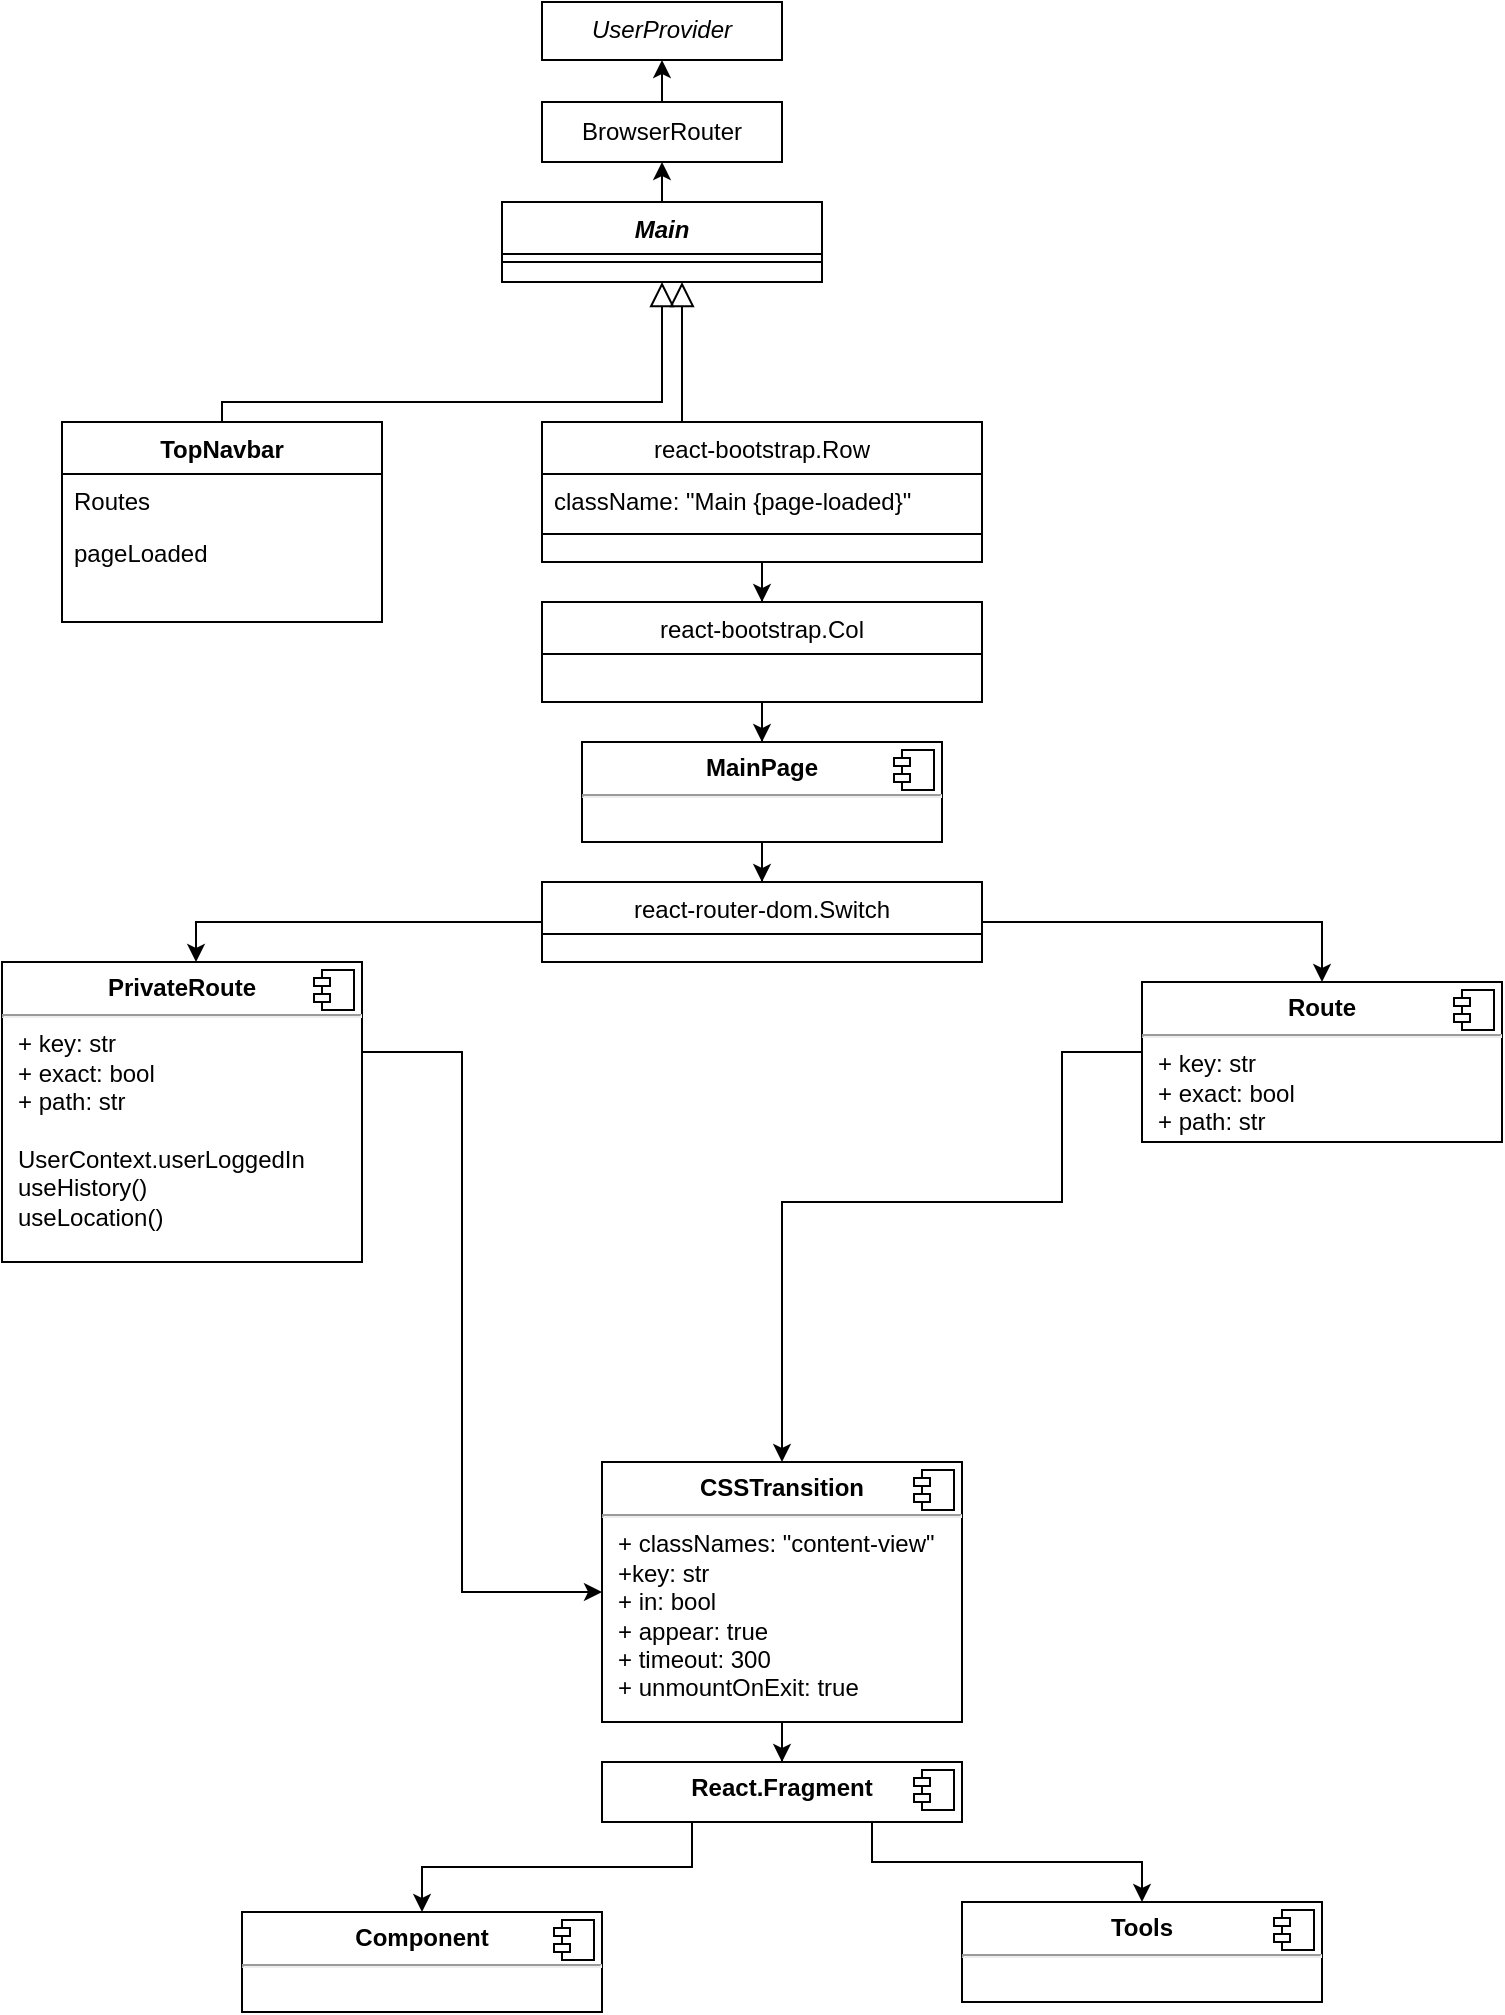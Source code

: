 <mxfile version="20.8.2" type="github">
  <diagram id="C5RBs43oDa-KdzZeNtuy" name="Page-1">
    <mxGraphModel dx="804" dy="2251" grid="1" gridSize="10" guides="1" tooltips="1" connect="1" arrows="1" fold="1" page="1" pageScale="1" pageWidth="827" pageHeight="1169" math="0" shadow="0">
      <root>
        <mxCell id="WIyWlLk6GJQsqaUBKTNV-0" />
        <mxCell id="WIyWlLk6GJQsqaUBKTNV-1" parent="WIyWlLk6GJQsqaUBKTNV-0" />
        <mxCell id="XtYwSuCY4QxXWu4i7L3s-2" style="edgeStyle=orthogonalEdgeStyle;rounded=0;orthogonalLoop=1;jettySize=auto;html=1;exitX=0.5;exitY=0;exitDx=0;exitDy=0;entryX=0.5;entryY=1;entryDx=0;entryDy=0;" edge="1" parent="WIyWlLk6GJQsqaUBKTNV-1" source="zkfFHV4jXpPFQw0GAbJ--0" target="XtYwSuCY4QxXWu4i7L3s-5">
          <mxGeometry relative="1" as="geometry">
            <mxPoint x="400" y="58" as="targetPoint" />
          </mxGeometry>
        </mxCell>
        <mxCell id="zkfFHV4jXpPFQw0GAbJ--0" value="Main" style="swimlane;fontStyle=3;align=center;verticalAlign=top;childLayout=stackLayout;horizontal=1;startSize=26;horizontalStack=0;resizeParent=1;resizeLast=0;collapsible=1;marginBottom=0;rounded=0;shadow=0;strokeWidth=1;" parent="WIyWlLk6GJQsqaUBKTNV-1" vertex="1">
          <mxGeometry x="320" y="-70" width="160" height="40" as="geometry">
            <mxRectangle x="230" y="140" width="160" height="26" as="alternateBounds" />
          </mxGeometry>
        </mxCell>
        <mxCell id="zkfFHV4jXpPFQw0GAbJ--4" value="" style="line;html=1;strokeWidth=1;align=left;verticalAlign=middle;spacingTop=-1;spacingLeft=3;spacingRight=3;rotatable=0;labelPosition=right;points=[];portConstraint=eastwest;" parent="zkfFHV4jXpPFQw0GAbJ--0" vertex="1">
          <mxGeometry y="26" width="160" height="8" as="geometry" />
        </mxCell>
        <mxCell id="zkfFHV4jXpPFQw0GAbJ--6" value="TopNavbar&#xa;" style="swimlane;fontStyle=1;align=center;verticalAlign=top;childLayout=stackLayout;horizontal=1;startSize=26;horizontalStack=0;resizeParent=1;resizeLast=0;collapsible=1;marginBottom=0;rounded=0;shadow=0;strokeWidth=1;" parent="WIyWlLk6GJQsqaUBKTNV-1" vertex="1">
          <mxGeometry x="100" y="40" width="160" height="100" as="geometry">
            <mxRectangle x="130" y="380" width="160" height="26" as="alternateBounds" />
          </mxGeometry>
        </mxCell>
        <mxCell id="zkfFHV4jXpPFQw0GAbJ--7" value="Routes" style="text;align=left;verticalAlign=top;spacingLeft=4;spacingRight=4;overflow=hidden;rotatable=0;points=[[0,0.5],[1,0.5]];portConstraint=eastwest;" parent="zkfFHV4jXpPFQw0GAbJ--6" vertex="1">
          <mxGeometry y="26" width="160" height="26" as="geometry" />
        </mxCell>
        <mxCell id="zkfFHV4jXpPFQw0GAbJ--8" value="pageLoaded" style="text;align=left;verticalAlign=top;spacingLeft=4;spacingRight=4;overflow=hidden;rotatable=0;points=[[0,0.5],[1,0.5]];portConstraint=eastwest;rounded=0;shadow=0;html=0;" parent="zkfFHV4jXpPFQw0GAbJ--6" vertex="1">
          <mxGeometry y="52" width="160" height="26" as="geometry" />
        </mxCell>
        <mxCell id="zkfFHV4jXpPFQw0GAbJ--12" value="" style="endArrow=block;endSize=10;endFill=0;shadow=0;strokeWidth=1;rounded=0;edgeStyle=elbowEdgeStyle;elbow=vertical;" parent="WIyWlLk6GJQsqaUBKTNV-1" source="zkfFHV4jXpPFQw0GAbJ--6" target="zkfFHV4jXpPFQw0GAbJ--0" edge="1">
          <mxGeometry width="160" relative="1" as="geometry">
            <mxPoint x="200" y="203" as="sourcePoint" />
            <mxPoint x="200" y="203" as="targetPoint" />
            <Array as="points">
              <mxPoint x="300" y="30" />
            </Array>
          </mxGeometry>
        </mxCell>
        <mxCell id="XtYwSuCY4QxXWu4i7L3s-14" value="" style="edgeStyle=orthogonalEdgeStyle;rounded=0;orthogonalLoop=1;jettySize=auto;html=1;" edge="1" parent="WIyWlLk6GJQsqaUBKTNV-1" source="zkfFHV4jXpPFQw0GAbJ--13" target="XtYwSuCY4QxXWu4i7L3s-11">
          <mxGeometry relative="1" as="geometry" />
        </mxCell>
        <mxCell id="zkfFHV4jXpPFQw0GAbJ--13" value="react-bootstrap.Row" style="swimlane;fontStyle=0;align=center;verticalAlign=top;childLayout=stackLayout;horizontal=1;startSize=26;horizontalStack=0;resizeParent=1;resizeLast=0;collapsible=1;marginBottom=0;rounded=0;shadow=0;strokeWidth=1;" parent="WIyWlLk6GJQsqaUBKTNV-1" vertex="1">
          <mxGeometry x="340" y="40" width="220" height="70" as="geometry">
            <mxRectangle x="340" y="380" width="170" height="26" as="alternateBounds" />
          </mxGeometry>
        </mxCell>
        <mxCell id="zkfFHV4jXpPFQw0GAbJ--14" value="className: &quot;Main {page-loaded}&quot;" style="text;align=left;verticalAlign=top;spacingLeft=4;spacingRight=4;overflow=hidden;rotatable=0;points=[[0,0.5],[1,0.5]];portConstraint=eastwest;" parent="zkfFHV4jXpPFQw0GAbJ--13" vertex="1">
          <mxGeometry y="26" width="220" height="26" as="geometry" />
        </mxCell>
        <mxCell id="zkfFHV4jXpPFQw0GAbJ--15" value="" style="line;html=1;strokeWidth=1;align=left;verticalAlign=middle;spacingTop=-1;spacingLeft=3;spacingRight=3;rotatable=0;labelPosition=right;points=[];portConstraint=eastwest;" parent="zkfFHV4jXpPFQw0GAbJ--13" vertex="1">
          <mxGeometry y="52" width="220" height="8" as="geometry" />
        </mxCell>
        <mxCell id="zkfFHV4jXpPFQw0GAbJ--16" value="" style="endArrow=block;endSize=10;endFill=0;shadow=0;strokeWidth=1;rounded=0;edgeStyle=elbowEdgeStyle;elbow=vertical;" parent="WIyWlLk6GJQsqaUBKTNV-1" source="zkfFHV4jXpPFQw0GAbJ--13" target="zkfFHV4jXpPFQw0GAbJ--0" edge="1">
          <mxGeometry width="160" relative="1" as="geometry">
            <mxPoint x="210" y="373" as="sourcePoint" />
            <mxPoint x="310" y="271" as="targetPoint" />
            <Array as="points">
              <mxPoint x="410" y="30" />
            </Array>
          </mxGeometry>
        </mxCell>
        <mxCell id="XtYwSuCY4QxXWu4i7L3s-4" value="" style="edgeStyle=orthogonalEdgeStyle;rounded=0;orthogonalLoop=1;jettySize=auto;html=1;exitX=0.5;exitY=0;exitDx=0;exitDy=0;" edge="1" parent="WIyWlLk6GJQsqaUBKTNV-1" source="XtYwSuCY4QxXWu4i7L3s-5" target="XtYwSuCY4QxXWu4i7L3s-3">
          <mxGeometry relative="1" as="geometry">
            <mxPoint x="400" y="-80" as="sourcePoint" />
          </mxGeometry>
        </mxCell>
        <mxCell id="XtYwSuCY4QxXWu4i7L3s-3" value="UserProvider" style="whiteSpace=wrap;html=1;verticalAlign=top;fontStyle=2;startSize=26;rounded=0;shadow=0;strokeWidth=1;" vertex="1" parent="WIyWlLk6GJQsqaUBKTNV-1">
          <mxGeometry x="340" y="-170" width="120" height="29" as="geometry" />
        </mxCell>
        <mxCell id="XtYwSuCY4QxXWu4i7L3s-5" value="BrowserRouter" style="rounded=0;whiteSpace=wrap;html=1;" vertex="1" parent="WIyWlLk6GJQsqaUBKTNV-1">
          <mxGeometry x="340" y="-120" width="120" height="30" as="geometry" />
        </mxCell>
        <mxCell id="XtYwSuCY4QxXWu4i7L3s-30" value="" style="edgeStyle=orthogonalEdgeStyle;rounded=0;orthogonalLoop=1;jettySize=auto;html=1;entryX=0.5;entryY=0;entryDx=0;entryDy=0;" edge="1" parent="WIyWlLk6GJQsqaUBKTNV-1" source="XtYwSuCY4QxXWu4i7L3s-11" target="XtYwSuCY4QxXWu4i7L3s-28">
          <mxGeometry relative="1" as="geometry">
            <mxPoint x="470" y="200" as="targetPoint" />
          </mxGeometry>
        </mxCell>
        <mxCell id="XtYwSuCY4QxXWu4i7L3s-11" value="react-bootstrap.Col&#xa;" style="swimlane;fontStyle=0;align=center;verticalAlign=top;childLayout=stackLayout;horizontal=1;startSize=26;horizontalStack=0;resizeParent=1;resizeLast=0;collapsible=1;marginBottom=0;rounded=0;shadow=0;strokeWidth=1;" vertex="1" parent="WIyWlLk6GJQsqaUBKTNV-1">
          <mxGeometry x="340" y="130" width="220" height="50" as="geometry">
            <mxRectangle x="340" y="380" width="170" height="26" as="alternateBounds" />
          </mxGeometry>
        </mxCell>
        <mxCell id="XtYwSuCY4QxXWu4i7L3s-20" value="" style="edgeStyle=orthogonalEdgeStyle;rounded=0;orthogonalLoop=1;jettySize=auto;html=1;entryX=0.539;entryY=0;entryDx=0;entryDy=0;entryPerimeter=0;" edge="1" parent="WIyWlLk6GJQsqaUBKTNV-1" source="XtYwSuCY4QxXWu4i7L3s-15" target="XtYwSuCY4QxXWu4i7L3s-26">
          <mxGeometry relative="1" as="geometry">
            <mxPoint x="340" y="330" as="targetPoint" />
          </mxGeometry>
        </mxCell>
        <mxCell id="XtYwSuCY4QxXWu4i7L3s-43" value="" style="edgeStyle=orthogonalEdgeStyle;rounded=0;orthogonalLoop=1;jettySize=auto;html=1;" edge="1" parent="WIyWlLk6GJQsqaUBKTNV-1" source="XtYwSuCY4QxXWu4i7L3s-15" target="XtYwSuCY4QxXWu4i7L3s-41">
          <mxGeometry relative="1" as="geometry" />
        </mxCell>
        <mxCell id="XtYwSuCY4QxXWu4i7L3s-15" value="react-router-dom.Switch&#xa;" style="swimlane;fontStyle=0;align=center;verticalAlign=top;childLayout=stackLayout;horizontal=1;startSize=26;horizontalStack=0;resizeParent=1;resizeLast=0;collapsible=1;marginBottom=0;rounded=0;shadow=0;strokeWidth=1;" vertex="1" parent="WIyWlLk6GJQsqaUBKTNV-1">
          <mxGeometry x="340" y="270" width="220" height="40" as="geometry">
            <mxRectangle x="340" y="380" width="170" height="26" as="alternateBounds" />
          </mxGeometry>
        </mxCell>
        <mxCell id="XtYwSuCY4QxXWu4i7L3s-23" value="" style="edgeStyle=orthogonalEdgeStyle;rounded=0;orthogonalLoop=1;jettySize=auto;html=1;exitX=1;exitY=0.5;exitDx=0;exitDy=0;" edge="1" parent="WIyWlLk6GJQsqaUBKTNV-1" source="XtYwSuCY4QxXWu4i7L3s-26" target="XtYwSuCY4QxXWu4i7L3s-24">
          <mxGeometry relative="1" as="geometry">
            <mxPoint x="340" y="400" as="sourcePoint" />
            <mxPoint x="340" y="490" as="targetPoint" />
            <Array as="points">
              <mxPoint x="300" y="355" />
              <mxPoint x="300" y="625" />
            </Array>
          </mxGeometry>
        </mxCell>
        <mxCell id="XtYwSuCY4QxXWu4i7L3s-36" value="" style="edgeStyle=orthogonalEdgeStyle;rounded=0;orthogonalLoop=1;jettySize=auto;html=1;exitX=0.25;exitY=1;exitDx=0;exitDy=0;" edge="1" parent="WIyWlLk6GJQsqaUBKTNV-1" source="XtYwSuCY4QxXWu4i7L3s-45" target="XtYwSuCY4QxXWu4i7L3s-34">
          <mxGeometry relative="1" as="geometry">
            <mxPoint x="440" y="770" as="sourcePoint" />
          </mxGeometry>
        </mxCell>
        <mxCell id="XtYwSuCY4QxXWu4i7L3s-40" value="" style="edgeStyle=orthogonalEdgeStyle;rounded=0;orthogonalLoop=1;jettySize=auto;html=1;exitX=0.75;exitY=1;exitDx=0;exitDy=0;" edge="1" parent="WIyWlLk6GJQsqaUBKTNV-1" source="XtYwSuCY4QxXWu4i7L3s-45" target="XtYwSuCY4QxXWu4i7L3s-38">
          <mxGeometry relative="1" as="geometry">
            <mxPoint x="470" y="750" as="sourcePoint" />
          </mxGeometry>
        </mxCell>
        <mxCell id="XtYwSuCY4QxXWu4i7L3s-47" value="" style="edgeStyle=orthogonalEdgeStyle;rounded=0;orthogonalLoop=1;jettySize=auto;html=1;" edge="1" parent="WIyWlLk6GJQsqaUBKTNV-1" source="XtYwSuCY4QxXWu4i7L3s-24" target="XtYwSuCY4QxXWu4i7L3s-45">
          <mxGeometry relative="1" as="geometry" />
        </mxCell>
        <mxCell id="XtYwSuCY4QxXWu4i7L3s-24" value="&lt;p style=&quot;margin:0px;margin-top:6px;text-align:center;&quot;&gt;&lt;b&gt;CSSTransition&lt;/b&gt;&lt;/p&gt;&lt;hr&gt;&lt;p style=&quot;margin:0px;margin-left:8px;&quot;&gt;+ classNames: &quot;content-view&quot;&lt;br&gt;+key: str&lt;/p&gt;&lt;p style=&quot;margin:0px;margin-left:8px;&quot;&gt;+ in: bool&lt;/p&gt;&lt;p style=&quot;margin:0px;margin-left:8px;&quot;&gt;+ appear: true&lt;/p&gt;&lt;p style=&quot;margin:0px;margin-left:8px;&quot;&gt;+ timeout: 300&lt;/p&gt;&lt;p style=&quot;margin:0px;margin-left:8px;&quot;&gt;+ unmountOnExit: true&lt;/p&gt;&lt;p style=&quot;margin:0px;margin-left:8px;&quot;&gt;&lt;br&gt;&lt;/p&gt;" style="align=left;overflow=fill;html=1;dropTarget=0;" vertex="1" parent="WIyWlLk6GJQsqaUBKTNV-1">
          <mxGeometry x="370" y="560" width="180" height="130" as="geometry" />
        </mxCell>
        <mxCell id="XtYwSuCY4QxXWu4i7L3s-25" value="" style="shape=component;jettyWidth=8;jettyHeight=4;" vertex="1" parent="XtYwSuCY4QxXWu4i7L3s-24">
          <mxGeometry x="1" width="20" height="20" relative="1" as="geometry">
            <mxPoint x="-24" y="4" as="offset" />
          </mxGeometry>
        </mxCell>
        <mxCell id="XtYwSuCY4QxXWu4i7L3s-26" value="&lt;p style=&quot;margin:0px;margin-top:6px;text-align:center;&quot;&gt;&lt;b&gt;PrivateRoute&lt;/b&gt;&lt;/p&gt;&lt;hr&gt;&lt;p style=&quot;margin:0px;margin-left:8px;&quot;&gt;+ key: str&lt;br&gt;+ exact: bool&lt;/p&gt;&lt;p style=&quot;margin:0px;margin-left:8px;&quot;&gt;+ path: str&lt;/p&gt;&lt;p style=&quot;margin:0px;margin-left:8px;&quot;&gt;&lt;br&gt;&lt;/p&gt;&lt;p style=&quot;margin:0px;margin-left:8px;&quot;&gt;UserContext.userLoggedIn&lt;/p&gt;&lt;p style=&quot;margin:0px;margin-left:8px;&quot;&gt;useHistory()&lt;/p&gt;&lt;p style=&quot;margin:0px;margin-left:8px;&quot;&gt;useLocation()&lt;/p&gt;" style="align=left;overflow=fill;html=1;dropTarget=0;" vertex="1" parent="WIyWlLk6GJQsqaUBKTNV-1">
          <mxGeometry x="70" y="310" width="180" height="150" as="geometry" />
        </mxCell>
        <mxCell id="XtYwSuCY4QxXWu4i7L3s-27" value="" style="shape=component;jettyWidth=8;jettyHeight=4;" vertex="1" parent="XtYwSuCY4QxXWu4i7L3s-26">
          <mxGeometry x="1" width="20" height="20" relative="1" as="geometry">
            <mxPoint x="-24" y="4" as="offset" />
          </mxGeometry>
        </mxCell>
        <mxCell id="XtYwSuCY4QxXWu4i7L3s-31" value="" style="edgeStyle=orthogonalEdgeStyle;rounded=0;orthogonalLoop=1;jettySize=auto;html=1;entryX=0.5;entryY=0;entryDx=0;entryDy=0;" edge="1" parent="WIyWlLk6GJQsqaUBKTNV-1" source="XtYwSuCY4QxXWu4i7L3s-28" target="XtYwSuCY4QxXWu4i7L3s-15">
          <mxGeometry relative="1" as="geometry">
            <mxPoint x="450" y="330" as="targetPoint" />
          </mxGeometry>
        </mxCell>
        <mxCell id="XtYwSuCY4QxXWu4i7L3s-28" value="&lt;p style=&quot;margin:0px;margin-top:6px;text-align:center;&quot;&gt;&lt;b&gt;MainPage&lt;/b&gt;&lt;/p&gt;&lt;hr&gt;&lt;p style=&quot;margin:0px;margin-left:8px;&quot;&gt;&lt;br&gt;&lt;/p&gt;" style="align=left;overflow=fill;html=1;dropTarget=0;" vertex="1" parent="WIyWlLk6GJQsqaUBKTNV-1">
          <mxGeometry x="360" y="200" width="180" height="50" as="geometry" />
        </mxCell>
        <mxCell id="XtYwSuCY4QxXWu4i7L3s-29" value="" style="shape=component;jettyWidth=8;jettyHeight=4;" vertex="1" parent="XtYwSuCY4QxXWu4i7L3s-28">
          <mxGeometry x="1" width="20" height="20" relative="1" as="geometry">
            <mxPoint x="-24" y="4" as="offset" />
          </mxGeometry>
        </mxCell>
        <mxCell id="XtYwSuCY4QxXWu4i7L3s-34" value="&lt;p style=&quot;margin:0px;margin-top:6px;text-align:center;&quot;&gt;&lt;b&gt;Component&lt;/b&gt;&lt;/p&gt;&lt;hr&gt;&lt;p style=&quot;margin:0px;margin-left:8px;&quot;&gt;&lt;br&gt;&lt;/p&gt;" style="align=left;overflow=fill;html=1;dropTarget=0;" vertex="1" parent="WIyWlLk6GJQsqaUBKTNV-1">
          <mxGeometry x="190" y="785" width="180" height="50" as="geometry" />
        </mxCell>
        <mxCell id="XtYwSuCY4QxXWu4i7L3s-35" value="" style="shape=component;jettyWidth=8;jettyHeight=4;" vertex="1" parent="XtYwSuCY4QxXWu4i7L3s-34">
          <mxGeometry x="1" width="20" height="20" relative="1" as="geometry">
            <mxPoint x="-24" y="4" as="offset" />
          </mxGeometry>
        </mxCell>
        <mxCell id="XtYwSuCY4QxXWu4i7L3s-38" value="&lt;p style=&quot;margin:0px;margin-top:6px;text-align:center;&quot;&gt;&lt;b&gt;Tools&lt;/b&gt;&lt;/p&gt;&lt;hr&gt;&lt;p style=&quot;margin:0px;margin-left:8px;&quot;&gt;&lt;br&gt;&lt;/p&gt;&lt;p style=&quot;margin:0px;margin-left:8px;&quot;&gt;&lt;br&gt;&lt;/p&gt;" style="align=left;overflow=fill;html=1;dropTarget=0;" vertex="1" parent="WIyWlLk6GJQsqaUBKTNV-1">
          <mxGeometry x="550" y="780" width="180" height="50" as="geometry" />
        </mxCell>
        <mxCell id="XtYwSuCY4QxXWu4i7L3s-39" value="" style="shape=component;jettyWidth=8;jettyHeight=4;" vertex="1" parent="XtYwSuCY4QxXWu4i7L3s-38">
          <mxGeometry x="1" width="20" height="20" relative="1" as="geometry">
            <mxPoint x="-24" y="4" as="offset" />
          </mxGeometry>
        </mxCell>
        <mxCell id="XtYwSuCY4QxXWu4i7L3s-44" value="" style="edgeStyle=orthogonalEdgeStyle;rounded=0;orthogonalLoop=1;jettySize=auto;html=1;exitX=0;exitY=0.5;exitDx=0;exitDy=0;" edge="1" parent="WIyWlLk6GJQsqaUBKTNV-1" source="XtYwSuCY4QxXWu4i7L3s-41" target="XtYwSuCY4QxXWu4i7L3s-24">
          <mxGeometry relative="1" as="geometry">
            <mxPoint x="670" y="490" as="targetPoint" />
            <Array as="points">
              <mxPoint x="600" y="355" />
              <mxPoint x="600" y="430" />
            </Array>
          </mxGeometry>
        </mxCell>
        <mxCell id="XtYwSuCY4QxXWu4i7L3s-41" value="&lt;p style=&quot;margin:0px;margin-top:6px;text-align:center;&quot;&gt;&lt;b&gt;Route&lt;/b&gt;&lt;/p&gt;&lt;hr&gt;&lt;p style=&quot;margin:0px;margin-left:8px;&quot;&gt;+ key: str&lt;br&gt;+ exact: bool&lt;/p&gt;&lt;p style=&quot;margin:0px;margin-left:8px;&quot;&gt;+ path: str&lt;/p&gt;" style="align=left;overflow=fill;html=1;dropTarget=0;" vertex="1" parent="WIyWlLk6GJQsqaUBKTNV-1">
          <mxGeometry x="640" y="320" width="180" height="80" as="geometry" />
        </mxCell>
        <mxCell id="XtYwSuCY4QxXWu4i7L3s-42" value="" style="shape=component;jettyWidth=8;jettyHeight=4;" vertex="1" parent="XtYwSuCY4QxXWu4i7L3s-41">
          <mxGeometry x="1" width="20" height="20" relative="1" as="geometry">
            <mxPoint x="-24" y="4" as="offset" />
          </mxGeometry>
        </mxCell>
        <mxCell id="XtYwSuCY4QxXWu4i7L3s-45" value="&lt;p style=&quot;margin:0px;margin-top:6px;text-align:center;&quot;&gt;&lt;b&gt;React.Fragment&lt;/b&gt;&lt;/p&gt;&lt;p style=&quot;margin:0px;margin-left:8px;&quot;&gt;&lt;br&gt;&lt;/p&gt;" style="align=left;overflow=fill;html=1;dropTarget=0;" vertex="1" parent="WIyWlLk6GJQsqaUBKTNV-1">
          <mxGeometry x="370" y="710" width="180" height="30" as="geometry" />
        </mxCell>
        <mxCell id="XtYwSuCY4QxXWu4i7L3s-46" value="" style="shape=component;jettyWidth=8;jettyHeight=4;" vertex="1" parent="XtYwSuCY4QxXWu4i7L3s-45">
          <mxGeometry x="1" width="20" height="20" relative="1" as="geometry">
            <mxPoint x="-24" y="4" as="offset" />
          </mxGeometry>
        </mxCell>
      </root>
    </mxGraphModel>
  </diagram>
</mxfile>
